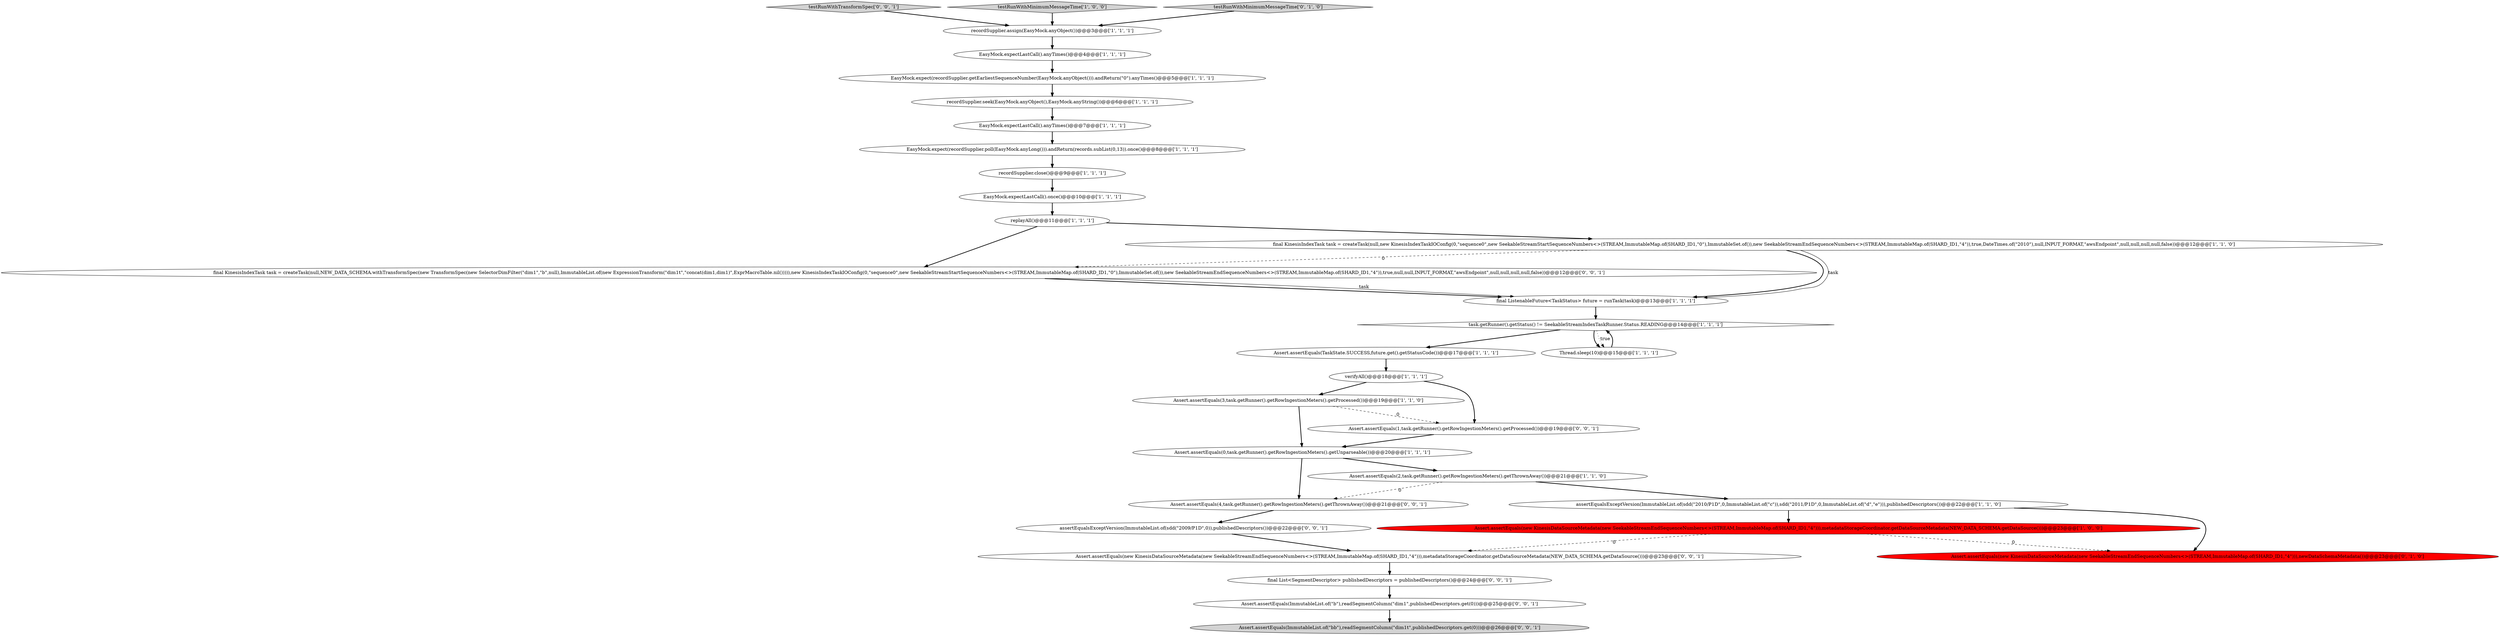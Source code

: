 digraph {
8 [style = filled, label = "task.getRunner().getStatus() != SeekableStreamIndexTaskRunner.Status.READING@@@14@@@['1', '1', '1']", fillcolor = white, shape = diamond image = "AAA0AAABBB1BBB"];
26 [style = filled, label = "testRunWithTransformSpec['0', '0', '1']", fillcolor = lightgray, shape = diamond image = "AAA0AAABBB3BBB"];
0 [style = filled, label = "Assert.assertEquals(3,task.getRunner().getRowIngestionMeters().getProcessed())@@@19@@@['1', '1', '0']", fillcolor = white, shape = ellipse image = "AAA0AAABBB1BBB"];
25 [style = filled, label = "assertEqualsExceptVersion(ImmutableList.of(sdd(\"2009/P1D\",0)),publishedDescriptors())@@@22@@@['0', '0', '1']", fillcolor = white, shape = ellipse image = "AAA0AAABBB3BBB"];
17 [style = filled, label = "Assert.assertEquals(TaskState.SUCCESS,future.get().getStatusCode())@@@17@@@['1', '1', '1']", fillcolor = white, shape = ellipse image = "AAA0AAABBB1BBB"];
29 [style = filled, label = "Assert.assertEquals(ImmutableList.of(\"b\"),readSegmentColumn(\"dim1\",publishedDescriptors.get(0)))@@@25@@@['0', '0', '1']", fillcolor = white, shape = ellipse image = "AAA0AAABBB3BBB"];
16 [style = filled, label = "assertEqualsExceptVersion(ImmutableList.of(sdd(\"2010/P1D\",0,ImmutableList.of(\"c\")),sdd(\"2011/P1D\",0,ImmutableList.of(\"d\",\"e\"))),publishedDescriptors())@@@22@@@['1', '1', '0']", fillcolor = white, shape = ellipse image = "AAA0AAABBB1BBB"];
22 [style = filled, label = "Assert.assertEquals(new KinesisDataSourceMetadata(new SeekableStreamEndSequenceNumbers<>(STREAM,ImmutableMap.of(SHARD_ID1,\"4\"))),newDataSchemaMetadata())@@@23@@@['0', '1', '0']", fillcolor = red, shape = ellipse image = "AAA1AAABBB2BBB"];
15 [style = filled, label = "verifyAll()@@@18@@@['1', '1', '1']", fillcolor = white, shape = ellipse image = "AAA0AAABBB1BBB"];
9 [style = filled, label = "Assert.assertEquals(0,task.getRunner().getRowIngestionMeters().getUnparseable())@@@20@@@['1', '1', '1']", fillcolor = white, shape = ellipse image = "AAA0AAABBB1BBB"];
19 [style = filled, label = "Thread.sleep(10)@@@15@@@['1', '1', '1']", fillcolor = white, shape = ellipse image = "AAA0AAABBB1BBB"];
23 [style = filled, label = "final KinesisIndexTask task = createTask(null,NEW_DATA_SCHEMA.withTransformSpec(new TransformSpec(new SelectorDimFilter(\"dim1\",\"b\",null),ImmutableList.of(new ExpressionTransform(\"dim1t\",\"concat(dim1,dim1)\",ExprMacroTable.nil())))),new KinesisIndexTaskIOConfig(0,\"sequence0\",new SeekableStreamStartSequenceNumbers<>(STREAM,ImmutableMap.of(SHARD_ID1,\"0\"),ImmutableSet.of()),new SeekableStreamEndSequenceNumbers<>(STREAM,ImmutableMap.of(SHARD_ID1,\"4\")),true,null,null,INPUT_FORMAT,\"awsEndpoint\",null,null,null,null,false))@@@12@@@['0', '0', '1']", fillcolor = white, shape = ellipse image = "AAA0AAABBB3BBB"];
14 [style = filled, label = "final ListenableFuture<TaskStatus> future = runTask(task)@@@13@@@['1', '1', '1']", fillcolor = white, shape = ellipse image = "AAA0AAABBB1BBB"];
3 [style = filled, label = "recordSupplier.seek(EasyMock.anyObject(),EasyMock.anyString())@@@6@@@['1', '1', '1']", fillcolor = white, shape = ellipse image = "AAA0AAABBB1BBB"];
12 [style = filled, label = "EasyMock.expectLastCall().anyTimes()@@@7@@@['1', '1', '1']", fillcolor = white, shape = ellipse image = "AAA0AAABBB1BBB"];
7 [style = filled, label = "recordSupplier.assign(EasyMock.anyObject())@@@3@@@['1', '1', '1']", fillcolor = white, shape = ellipse image = "AAA0AAABBB1BBB"];
18 [style = filled, label = "replayAll()@@@11@@@['1', '1', '1']", fillcolor = white, shape = ellipse image = "AAA0AAABBB1BBB"];
4 [style = filled, label = "testRunWithMinimumMessageTime['1', '0', '0']", fillcolor = lightgray, shape = diamond image = "AAA0AAABBB1BBB"];
6 [style = filled, label = "EasyMock.expect(recordSupplier.getEarliestSequenceNumber(EasyMock.anyObject())).andReturn(\"0\").anyTimes()@@@5@@@['1', '1', '1']", fillcolor = white, shape = ellipse image = "AAA0AAABBB1BBB"];
28 [style = filled, label = "final List<SegmentDescriptor> publishedDescriptors = publishedDescriptors()@@@24@@@['0', '0', '1']", fillcolor = white, shape = ellipse image = "AAA0AAABBB3BBB"];
31 [style = filled, label = "Assert.assertEquals(4,task.getRunner().getRowIngestionMeters().getThrownAway())@@@21@@@['0', '0', '1']", fillcolor = white, shape = ellipse image = "AAA0AAABBB3BBB"];
10 [style = filled, label = "EasyMock.expectLastCall().anyTimes()@@@4@@@['1', '1', '1']", fillcolor = white, shape = ellipse image = "AAA0AAABBB1BBB"];
30 [style = filled, label = "Assert.assertEquals(1,task.getRunner().getRowIngestionMeters().getProcessed())@@@19@@@['0', '0', '1']", fillcolor = white, shape = ellipse image = "AAA0AAABBB3BBB"];
21 [style = filled, label = "testRunWithMinimumMessageTime['0', '1', '0']", fillcolor = lightgray, shape = diamond image = "AAA0AAABBB2BBB"];
2 [style = filled, label = "EasyMock.expectLastCall().once()@@@10@@@['1', '1', '1']", fillcolor = white, shape = ellipse image = "AAA0AAABBB1BBB"];
27 [style = filled, label = "Assert.assertEquals(new KinesisDataSourceMetadata(new SeekableStreamEndSequenceNumbers<>(STREAM,ImmutableMap.of(SHARD_ID1,\"4\"))),metadataStorageCoordinator.getDataSourceMetadata(NEW_DATA_SCHEMA.getDataSource()))@@@23@@@['0', '0', '1']", fillcolor = white, shape = ellipse image = "AAA0AAABBB3BBB"];
11 [style = filled, label = "Assert.assertEquals(new KinesisDataSourceMetadata(new SeekableStreamEndSequenceNumbers<>(STREAM,ImmutableMap.of(SHARD_ID1,\"4\"))),metadataStorageCoordinator.getDataSourceMetadata(NEW_DATA_SCHEMA.getDataSource()))@@@23@@@['1', '0', '0']", fillcolor = red, shape = ellipse image = "AAA1AAABBB1BBB"];
13 [style = filled, label = "recordSupplier.close()@@@9@@@['1', '1', '1']", fillcolor = white, shape = ellipse image = "AAA0AAABBB1BBB"];
20 [style = filled, label = "Assert.assertEquals(2,task.getRunner().getRowIngestionMeters().getThrownAway())@@@21@@@['1', '1', '0']", fillcolor = white, shape = ellipse image = "AAA0AAABBB1BBB"];
1 [style = filled, label = "EasyMock.expect(recordSupplier.poll(EasyMock.anyLong())).andReturn(records.subList(0,13)).once()@@@8@@@['1', '1', '1']", fillcolor = white, shape = ellipse image = "AAA0AAABBB1BBB"];
5 [style = filled, label = "final KinesisIndexTask task = createTask(null,new KinesisIndexTaskIOConfig(0,\"sequence0\",new SeekableStreamStartSequenceNumbers<>(STREAM,ImmutableMap.of(SHARD_ID1,\"0\"),ImmutableSet.of()),new SeekableStreamEndSequenceNumbers<>(STREAM,ImmutableMap.of(SHARD_ID1,\"4\")),true,DateTimes.of(\"2010\"),null,INPUT_FORMAT,\"awsEndpoint\",null,null,null,null,false))@@@12@@@['1', '1', '0']", fillcolor = white, shape = ellipse image = "AAA0AAABBB1BBB"];
24 [style = filled, label = "Assert.assertEquals(ImmutableList.of(\"bb\"),readSegmentColumn(\"dim1t\",publishedDescriptors.get(0)))@@@26@@@['0', '0', '1']", fillcolor = lightgray, shape = ellipse image = "AAA0AAABBB3BBB"];
28->29 [style = bold, label=""];
6->3 [style = bold, label=""];
0->9 [style = bold, label=""];
31->25 [style = bold, label=""];
16->11 [style = bold, label=""];
26->7 [style = bold, label=""];
18->23 [style = bold, label=""];
7->10 [style = bold, label=""];
8->19 [style = bold, label=""];
9->31 [style = bold, label=""];
5->23 [style = dashed, label="0"];
27->28 [style = bold, label=""];
20->31 [style = dashed, label="0"];
11->22 [style = dashed, label="0"];
2->18 [style = bold, label=""];
9->20 [style = bold, label=""];
30->9 [style = bold, label=""];
15->30 [style = bold, label=""];
3->12 [style = bold, label=""];
5->14 [style = bold, label=""];
16->22 [style = bold, label=""];
12->1 [style = bold, label=""];
10->6 [style = bold, label=""];
1->13 [style = bold, label=""];
4->7 [style = bold, label=""];
19->8 [style = bold, label=""];
23->14 [style = bold, label=""];
8->17 [style = bold, label=""];
25->27 [style = bold, label=""];
20->16 [style = bold, label=""];
18->5 [style = bold, label=""];
15->0 [style = bold, label=""];
0->30 [style = dashed, label="0"];
17->15 [style = bold, label=""];
21->7 [style = bold, label=""];
5->14 [style = solid, label="task"];
14->8 [style = bold, label=""];
11->27 [style = dashed, label="0"];
29->24 [style = bold, label=""];
23->14 [style = solid, label="task"];
8->19 [style = dotted, label="true"];
13->2 [style = bold, label=""];
}
